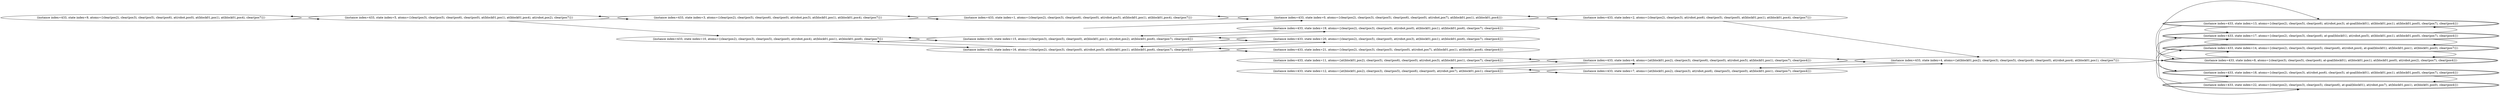 digraph {
rankdir="LR"
s9[label="(instance index=433, state index=9, atoms={clear(pos2), clear(pos3), clear(pos5), clear(pos6), at(robot,pos0), at(block01,pos1), at(block01,pos4), clear(pos7)})"]
s5[label="(instance index=433, state index=5, atoms={clear(pos3), clear(pos5), clear(pos6), clear(pos0), at(block01,pos1), at(block01,pos4), at(robot,pos2), clear(pos7)})"]
s3[label="(instance index=433, state index=3, atoms={clear(pos2), clear(pos5), clear(pos6), clear(pos0), at(robot,pos3), at(block01,pos1), at(block01,pos4), clear(pos7)})"]
s10[label="(instance index=433, state index=10, atoms={clear(pos2), clear(pos3), clear(pos5), clear(pos0), at(robot,pos4), at(block01,pos1), at(block01,pos6), clear(pos7)})"]
s1[label="(instance index=433, state index=1, atoms={clear(pos2), clear(pos3), clear(pos6), clear(pos0), at(robot,pos5), at(block01,pos1), at(block01,pos4), clear(pos7)})"]
s15[label="(instance index=433, state index=15, atoms={clear(pos3), clear(pos5), clear(pos0), at(block01,pos1), at(robot,pos2), at(block01,pos6), clear(pos7), clear(pos4)})"]
s16[label="(instance index=433, state index=16, atoms={clear(pos2), clear(pos3), clear(pos0), at(robot,pos5), at(block01,pos1), at(block01,pos6), clear(pos7), clear(pos4)})"]
s0[label="(instance index=433, state index=0, atoms={clear(pos2), clear(pos3), clear(pos5), clear(pos6), clear(pos0), at(robot,pos7), at(block01,pos1), at(block01,pos4)})"]
s11[label="(instance index=433, state index=11, atoms={at(block01,pos2), clear(pos5), clear(pos6), clear(pos0), at(robot,pos3), at(block01,pos1), clear(pos7), clear(pos4)})"]
s12[label="(instance index=433, state index=12, atoms={at(block01,pos2), clear(pos3), clear(pos5), clear(pos6), clear(pos0), at(robot,pos7), at(block01,pos1), clear(pos4)})"]
s20[label="(instance index=433, state index=20, atoms={clear(pos2), clear(pos5), clear(pos0), at(robot,pos3), at(block01,pos1), at(block01,pos6), clear(pos7), clear(pos4)})"]
s19[label="(instance index=433, state index=19, atoms={clear(pos2), clear(pos3), clear(pos5), at(robot,pos0), at(block01,pos1), at(block01,pos6), clear(pos7), clear(pos4)})"]
s21[label="(instance index=433, state index=21, atoms={clear(pos2), clear(pos3), clear(pos5), clear(pos0), at(robot,pos7), at(block01,pos1), at(block01,pos6), clear(pos4)})"]
s2[label="(instance index=433, state index=2, atoms={clear(pos2), clear(pos3), at(robot,pos6), clear(pos5), clear(pos0), at(block01,pos1), at(block01,pos4), clear(pos7)})"]
s6[label="(instance index=433, state index=6, atoms={at(block01,pos2), clear(pos3), clear(pos6), clear(pos0), at(robot,pos5), at(block01,pos1), clear(pos7), clear(pos4)})"]
s7[label="(instance index=433, state index=7, atoms={at(block01,pos2), clear(pos3), at(robot,pos6), clear(pos5), clear(pos0), at(block01,pos1), clear(pos7), clear(pos4)})"]
s4[label="(instance index=433, state index=4, atoms={at(block01,pos2), clear(pos3), clear(pos5), clear(pos6), clear(pos0), at(robot,pos4), at(block01,pos1), clear(pos7)})"]
s18[peripheries=2,label="(instance index=433, state index=18, atoms={clear(pos2), clear(pos3), at(robot,pos6), clear(pos5), at-goal(block01), at(block01,pos1), at(block01,pos0), clear(pos7), clear(pos4)})"]
s17[peripheries=2,label="(instance index=433, state index=17, atoms={clear(pos2), clear(pos3), clear(pos6), at-goal(block01), at(robot,pos5), at(block01,pos1), at(block01,pos0), clear(pos7), clear(pos4)})"]
s14[peripheries=2,label="(instance index=433, state index=14, atoms={clear(pos2), clear(pos3), clear(pos5), clear(pos6), at(robot,pos4), at-goal(block01), at(block01,pos1), at(block01,pos0), clear(pos7)})"]
s13[peripheries=2,label="(instance index=433, state index=13, atoms={clear(pos2), clear(pos5), clear(pos6), at(robot,pos3), at-goal(block01), at(block01,pos1), at(block01,pos0), clear(pos7), clear(pos4)})"]
s22[peripheries=2,label="(instance index=433, state index=22, atoms={clear(pos2), clear(pos3), clear(pos5), clear(pos6), at-goal(block01), at(robot,pos7), at(block01,pos1), at(block01,pos0), clear(pos4)})"]
s8[peripheries=2,label="(instance index=433, state index=8, atoms={clear(pos3), clear(pos5), clear(pos6), at-goal(block01), at(block01,pos1), at(block01,pos0), at(robot,pos2), clear(pos7), clear(pos4)})"]
Dangling [ label = "", style = invis ]
{ rank = same; Dangling }
Dangling -> s0
{ rank = same; s0}
{ rank = same; s5}
{ rank = same; s3,s10}
{ rank = same; s1,s15,s16}
{ rank = same; s0,s11,s12,s20,s19,s21}
{ rank = same; s2,s6,s7}
{ rank = same; s4}
{ rank = same; s18,s17,s14,s13,s22,s8}
{
s9->s5
}
{
s5->s10
s5->s3
s5->s9
}
{
s3->s5
s3->s1
s10->s15
s10->s16
}
{
s1->s3
s1->s0
s15->s20
s15->s19
s15->s10
s16->s21
s16->s20
s16->s10
}
{
s0->s2
s0->s1
s11->s6
s12->s7
s12->s6
s20->s15
s20->s16
s19->s15
s21->s16
}
{
s2->s4
s2->s0
s6->s12
s6->s4
s6->s11
s7->s12
s7->s4
}
{
s4->s7
s4->s6
s4->s8
}
{
s18->s22
s18->s14
s17->s14
s17->s22
s17->s13
s14->s18
s14->s17
s14->s8
s13->s17
s13->s8
s22->s18
s22->s17
s8->s14
s8->s13
}
}
